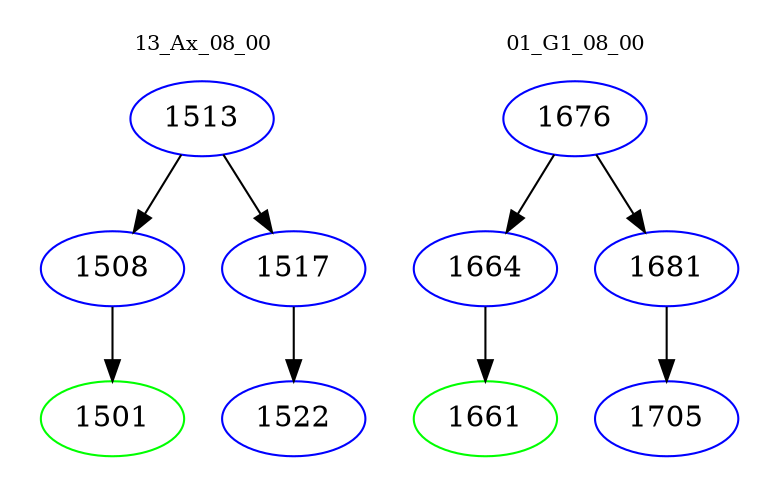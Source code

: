 digraph{
subgraph cluster_0 {
color = white
label = "13_Ax_08_00";
fontsize=10;
T0_1513 [label="1513", color="blue"]
T0_1513 -> T0_1508 [color="black"]
T0_1508 [label="1508", color="blue"]
T0_1508 -> T0_1501 [color="black"]
T0_1501 [label="1501", color="green"]
T0_1513 -> T0_1517 [color="black"]
T0_1517 [label="1517", color="blue"]
T0_1517 -> T0_1522 [color="black"]
T0_1522 [label="1522", color="blue"]
}
subgraph cluster_1 {
color = white
label = "01_G1_08_00";
fontsize=10;
T1_1676 [label="1676", color="blue"]
T1_1676 -> T1_1664 [color="black"]
T1_1664 [label="1664", color="blue"]
T1_1664 -> T1_1661 [color="black"]
T1_1661 [label="1661", color="green"]
T1_1676 -> T1_1681 [color="black"]
T1_1681 [label="1681", color="blue"]
T1_1681 -> T1_1705 [color="black"]
T1_1705 [label="1705", color="blue"]
}
}
